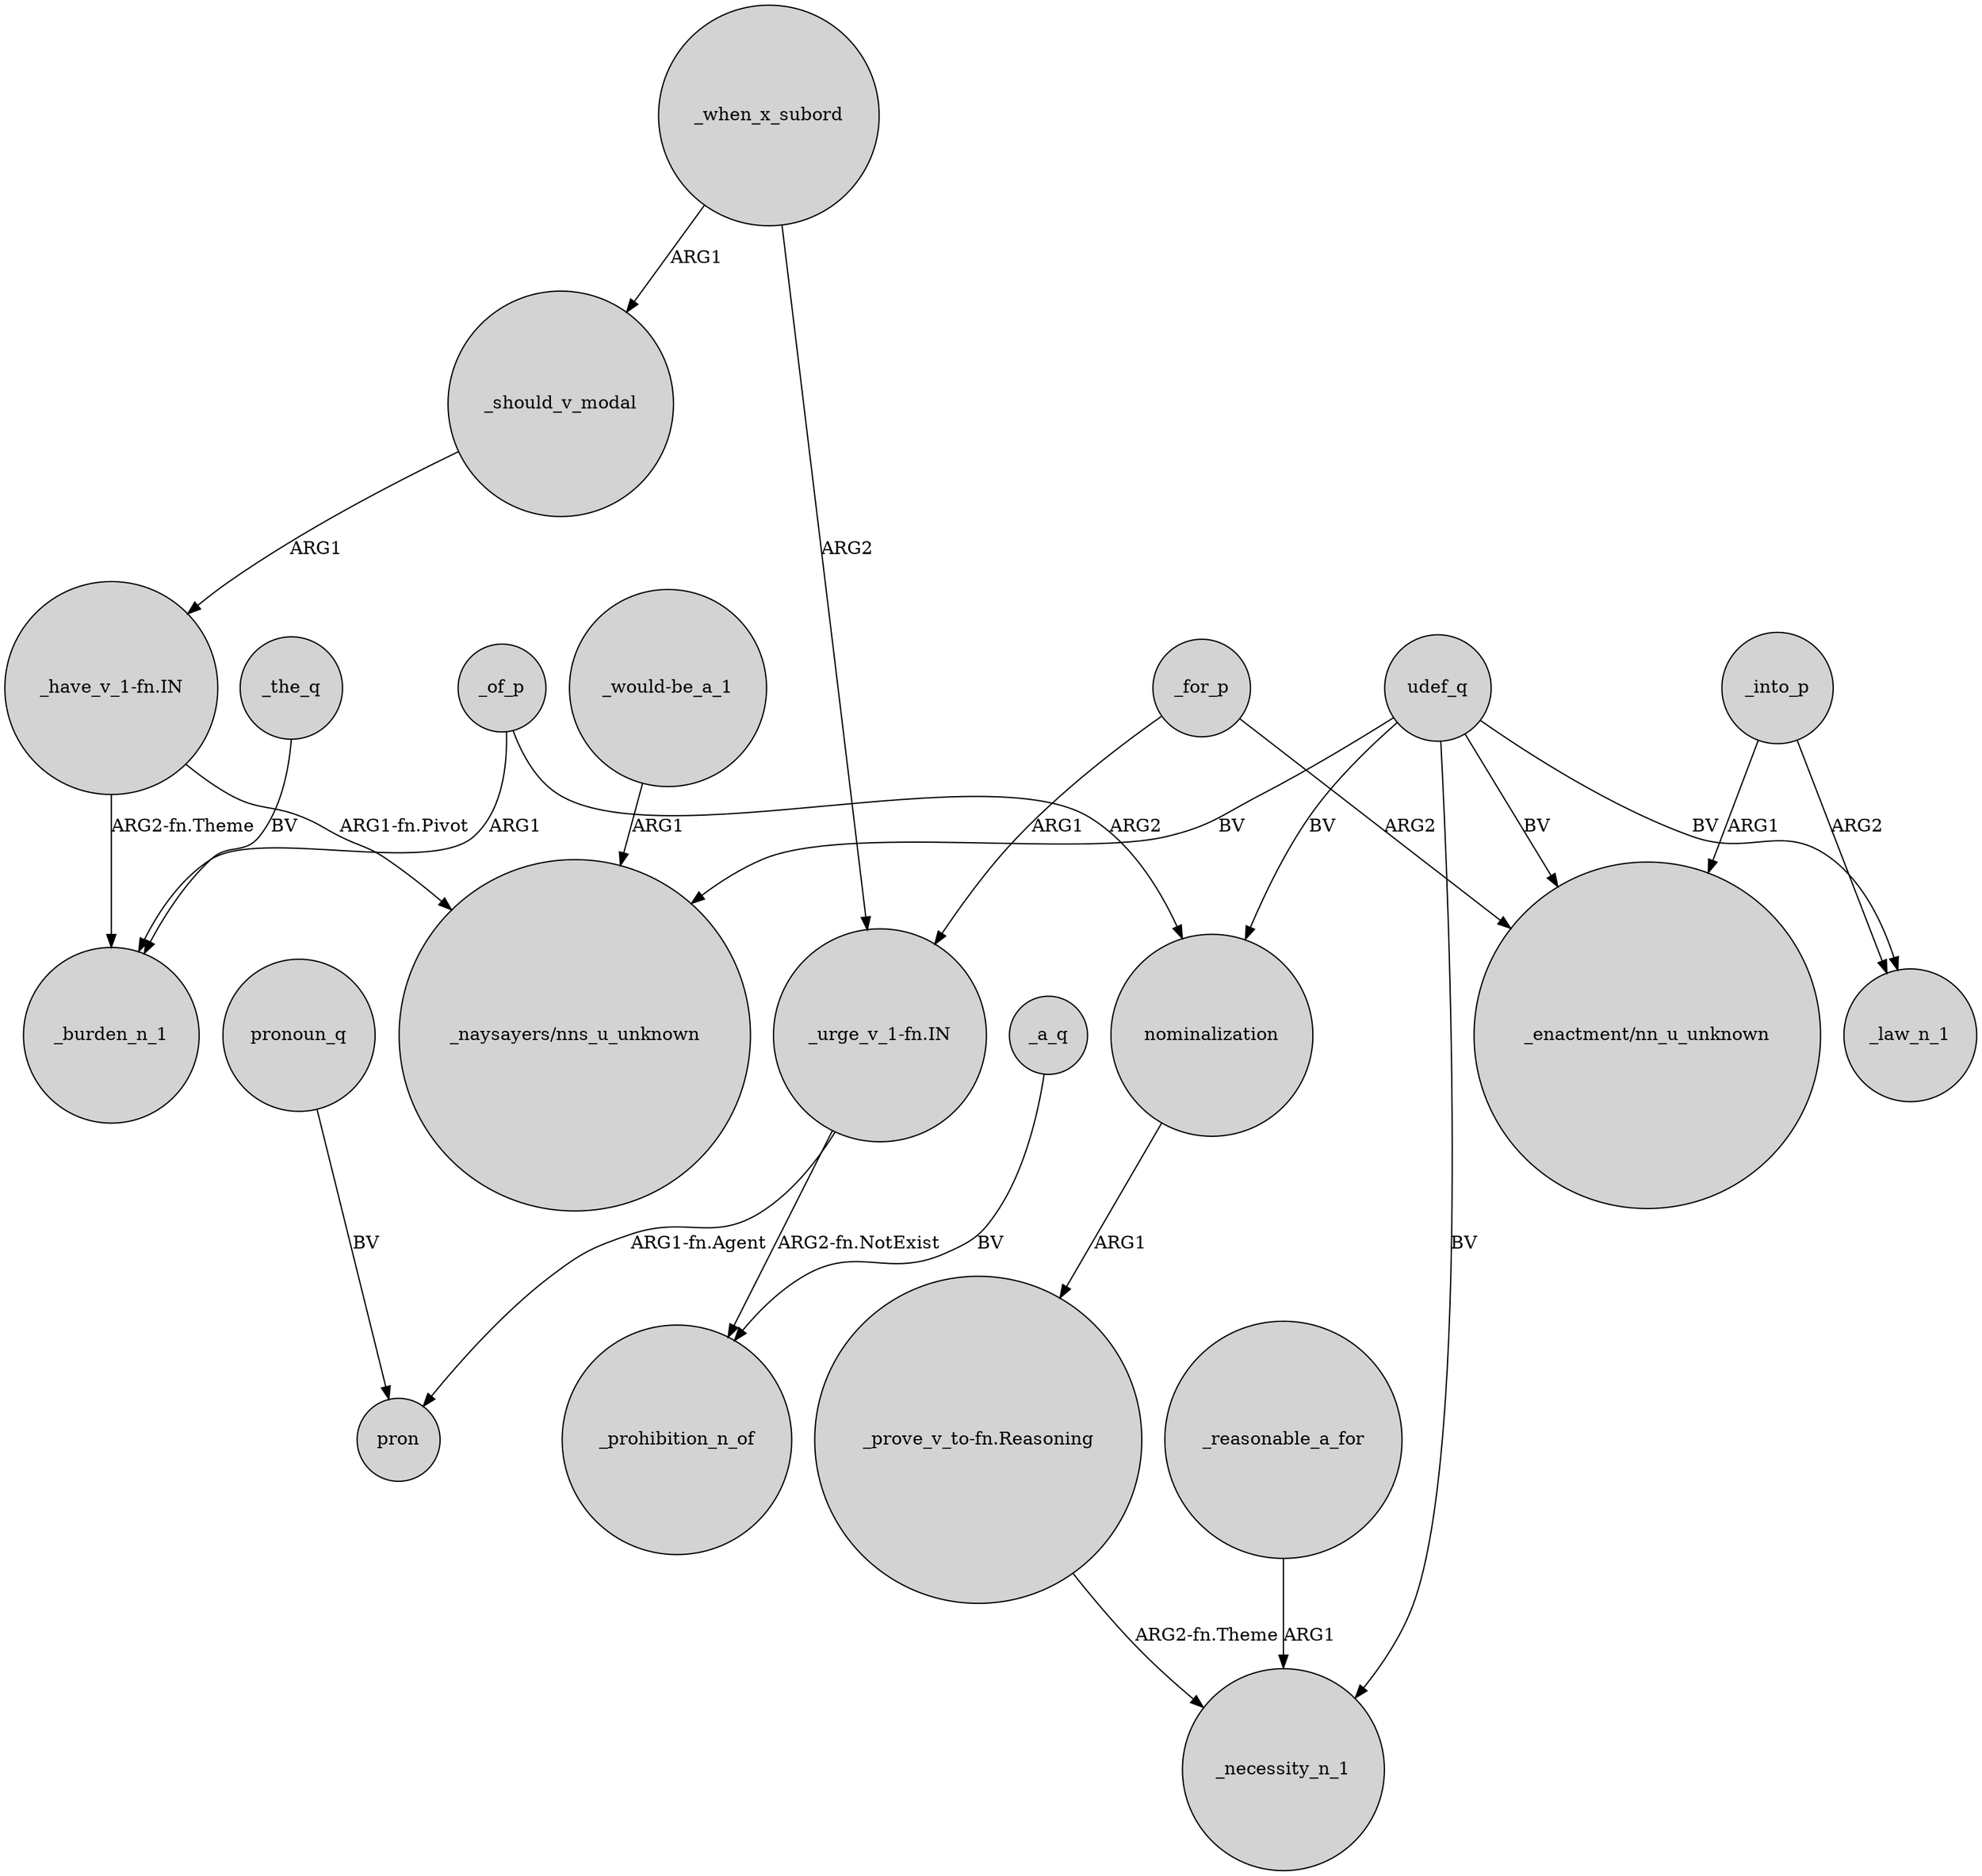 digraph {
	node [shape=circle style=filled]
	"_urge_v_1-fn.IN" -> _prohibition_n_of [label="ARG2-fn.NotExist"]
	_into_p -> _law_n_1 [label=ARG2]
	udef_q -> "_enactment/nn_u_unknown" [label=BV]
	_when_x_subord -> "_urge_v_1-fn.IN" [label=ARG2]
	udef_q -> _law_n_1 [label=BV]
	_into_p -> "_enactment/nn_u_unknown" [label=ARG1]
	_should_v_modal -> "_have_v_1-fn.IN" [label=ARG1]
	_of_p -> _burden_n_1 [label=ARG1]
	pronoun_q -> pron [label=BV]
	_when_x_subord -> _should_v_modal [label=ARG1]
	"_have_v_1-fn.IN" -> _burden_n_1 [label="ARG2-fn.Theme"]
	_of_p -> nominalization [label=ARG2]
	_for_p -> "_enactment/nn_u_unknown" [label=ARG2]
	udef_q -> nominalization [label=BV]
	udef_q -> _necessity_n_1 [label=BV]
	_reasonable_a_for -> _necessity_n_1 [label=ARG1]
	nominalization -> "_prove_v_to-fn.Reasoning" [label=ARG1]
	"_urge_v_1-fn.IN" -> pron [label="ARG1-fn.Agent"]
	"_prove_v_to-fn.Reasoning" -> _necessity_n_1 [label="ARG2-fn.Theme"]
	_the_q -> _burden_n_1 [label=BV]
	"_have_v_1-fn.IN" -> "_naysayers/nns_u_unknown" [label="ARG1-fn.Pivot"]
	_for_p -> "_urge_v_1-fn.IN" [label=ARG1]
	_a_q -> _prohibition_n_of [label=BV]
	"_would-be_a_1" -> "_naysayers/nns_u_unknown" [label=ARG1]
	udef_q -> "_naysayers/nns_u_unknown" [label=BV]
}
